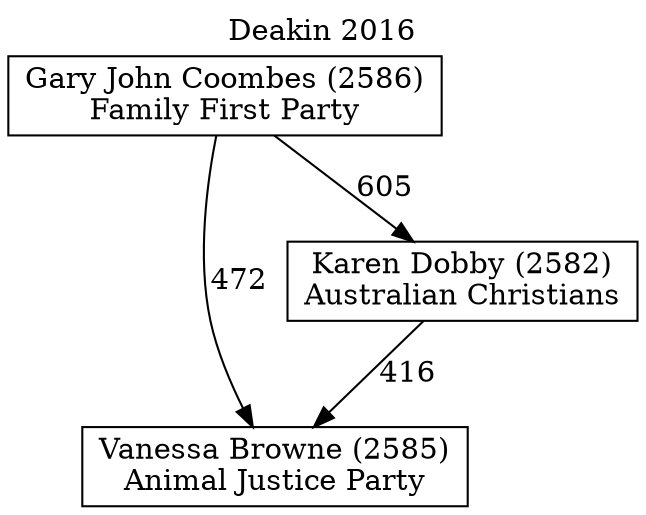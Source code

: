 // House preference flow
digraph "Vanessa Browne (2585)_Deakin_2016" {
	graph [label="Deakin 2016" labelloc=t mclimit=10]
	node [shape=box]
	"Vanessa Browne (2585)" [label="Vanessa Browne (2585)
Animal Justice Party"]
	"Karen Dobby (2582)" [label="Karen Dobby (2582)
Australian Christians"]
	"Gary John Coombes (2586)" [label="Gary John Coombes (2586)
Family First Party"]
	"Karen Dobby (2582)" -> "Vanessa Browne (2585)" [label=416]
	"Gary John Coombes (2586)" -> "Karen Dobby (2582)" [label=605]
	"Gary John Coombes (2586)" -> "Vanessa Browne (2585)" [label=472]
}
